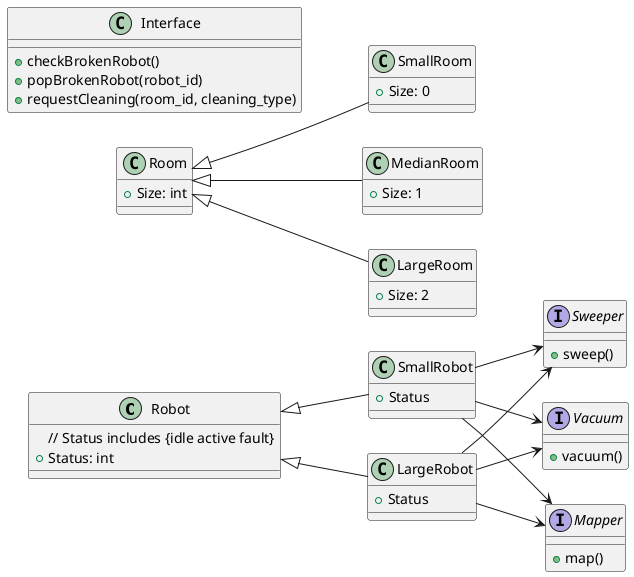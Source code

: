 @startuml
left to right direction
class Robot {
// Status includes {idle active fault}
    +Status: int
}

class SmallRobot {
    +Status
}

class LargeRobot {
    +Status
}

interface Sweeper {
    +sweep()
}

interface Vacuum {
    +vacuum()
}

interface Mapper {
    +map()
}

class Room {
    +Size: int
}

class SmallRoom {
    +Size: 0
}
class MedianRoom {
    +Size: 1
}
class LargeRoom {
    +Size: 2
}

class Interface {
  + checkBrokenRobot()
  + popBrokenRobot(robot_id)
  + requestCleaning(room_id, cleaning_type)
}


Robot <|-- SmallRobot
Robot <|-- LargeRobot

SmallRobot --> Sweeper
SmallRobot --> Vacuum
SmallRobot --> Mapper

LargeRobot --> Sweeper
LargeRobot --> Vacuum
LargeRobot --> Mapper

Room <|-- SmallRoom
Room <|-- MedianRoom
Room <|-- LargeRoom
@enduml